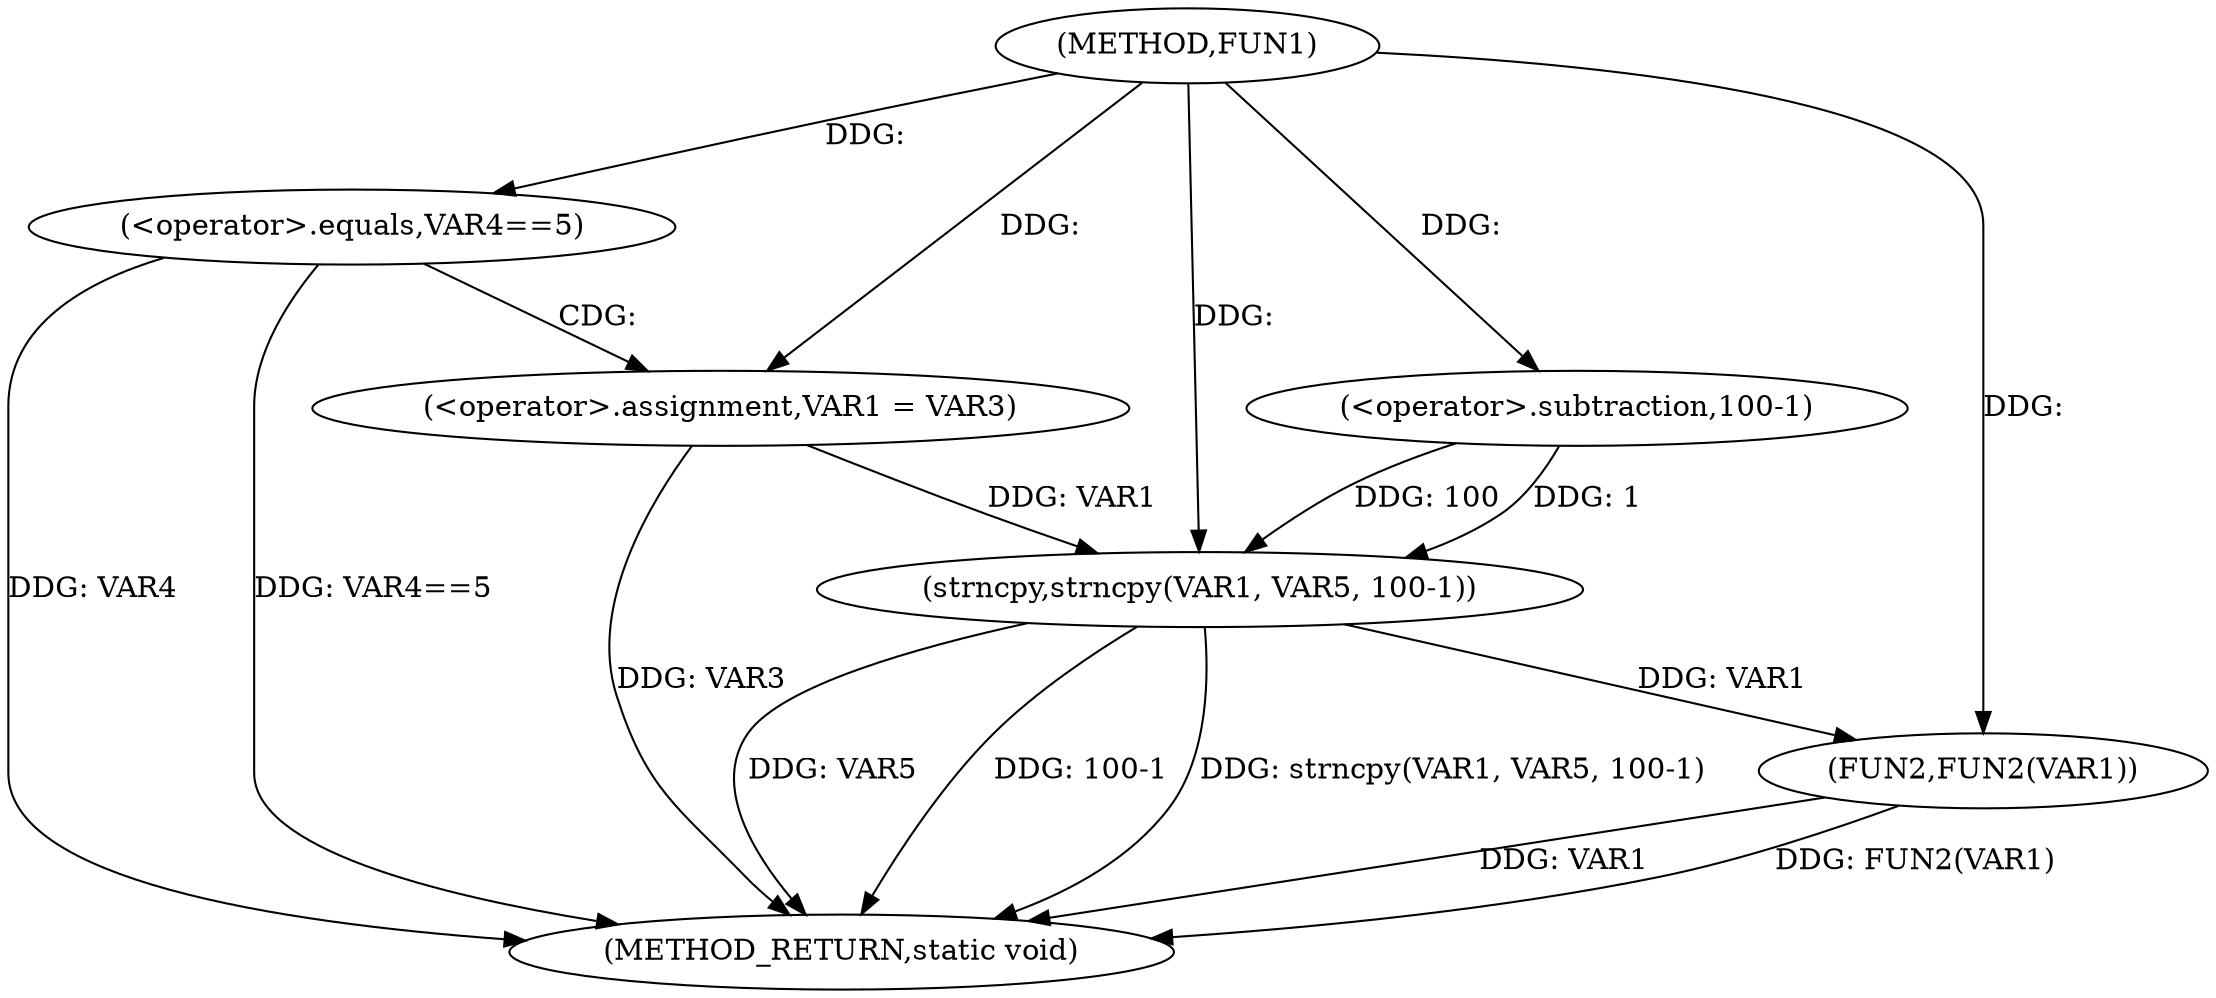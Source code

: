 digraph FUN1 {  
"1000100" [label = "(METHOD,FUN1)" ]
"1000123" [label = "(METHOD_RETURN,static void)" ]
"1000106" [label = "(<operator>.equals,VAR4==5)" ]
"1000110" [label = "(<operator>.assignment,VAR1 = VAR3)" ]
"1000115" [label = "(strncpy,strncpy(VAR1, VAR5, 100-1))" ]
"1000118" [label = "(<operator>.subtraction,100-1)" ]
"1000121" [label = "(FUN2,FUN2(VAR1))" ]
  "1000115" -> "1000123"  [ label = "DDG: VAR5"] 
  "1000106" -> "1000123"  [ label = "DDG: VAR4"] 
  "1000115" -> "1000123"  [ label = "DDG: 100-1"] 
  "1000110" -> "1000123"  [ label = "DDG: VAR3"] 
  "1000121" -> "1000123"  [ label = "DDG: VAR1"] 
  "1000106" -> "1000123"  [ label = "DDG: VAR4==5"] 
  "1000115" -> "1000123"  [ label = "DDG: strncpy(VAR1, VAR5, 100-1)"] 
  "1000121" -> "1000123"  [ label = "DDG: FUN2(VAR1)"] 
  "1000100" -> "1000106"  [ label = "DDG: "] 
  "1000100" -> "1000110"  [ label = "DDG: "] 
  "1000110" -> "1000115"  [ label = "DDG: VAR1"] 
  "1000100" -> "1000115"  [ label = "DDG: "] 
  "1000118" -> "1000115"  [ label = "DDG: 100"] 
  "1000118" -> "1000115"  [ label = "DDG: 1"] 
  "1000100" -> "1000118"  [ label = "DDG: "] 
  "1000115" -> "1000121"  [ label = "DDG: VAR1"] 
  "1000100" -> "1000121"  [ label = "DDG: "] 
  "1000106" -> "1000110"  [ label = "CDG: "] 
}
